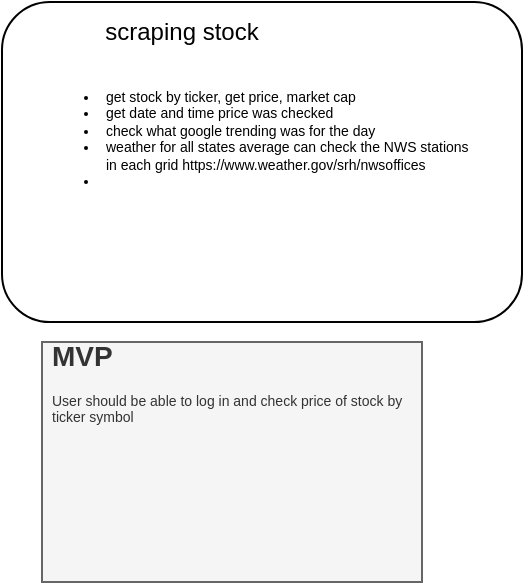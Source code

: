 <mxfile version="20.8.10" type="github">
  <diagram id="BatEJgUIg3Dkc_VzbWdP" name="Page-1">
    <mxGraphModel dx="378" dy="215" grid="1" gridSize="10" guides="1" tooltips="1" connect="1" arrows="1" fold="1" page="1" pageScale="1" pageWidth="850" pageHeight="1100" math="0" shadow="0">
      <root>
        <mxCell id="0" />
        <mxCell id="1" parent="0" />
        <mxCell id="qQ67iQdJBUYJMhMAdBRw-4" value="" style="rounded=1;whiteSpace=wrap;html=1;" vertex="1" parent="1">
          <mxGeometry y="10" width="260" height="160" as="geometry" />
        </mxCell>
        <mxCell id="qQ67iQdJBUYJMhMAdBRw-1" value="scraping stock" style="text;html=1;strokeColor=none;fillColor=none;align=center;verticalAlign=middle;whiteSpace=wrap;rounded=0;" vertex="1" parent="1">
          <mxGeometry x="30" y="10" width="120" height="30" as="geometry" />
        </mxCell>
        <mxCell id="qQ67iQdJBUYJMhMAdBRw-7" value="&lt;ul style=&quot;font-size: 7px;&quot;&gt;&lt;li style=&quot;font-size: 7px;&quot;&gt;&lt;span style=&quot;background-color: initial; font-size: 7px;&quot;&gt;get stock by ticker,&amp;nbsp;&lt;/span&gt;get price, market cap&lt;/li&gt;&lt;li style=&quot;font-size: 7px;&quot;&gt;get date and time price was checked&lt;/li&gt;&lt;li style=&quot;font-size: 7px;&quot;&gt;check what google trending was for the day&lt;/li&gt;&lt;li style=&quot;font-size: 7px;&quot;&gt;weather for all states average can check the NWS stations in each grid https://www.weather.gov/srh/nwsoffices&lt;/li&gt;&lt;li style=&quot;font-size: 7px;&quot;&gt;&lt;br&gt;&lt;/li&gt;&lt;/ul&gt;" style="text;strokeColor=none;fillColor=none;html=1;whiteSpace=wrap;verticalAlign=top;overflow=hidden;align=left;fontSize=7;" vertex="1" parent="1">
          <mxGeometry x="10" y="40" width="230" height="120" as="geometry" />
        </mxCell>
        <mxCell id="qQ67iQdJBUYJMhMAdBRw-15" value="&lt;h1&gt;MVP&lt;/h1&gt;&lt;p&gt;User should be able to log in and check price of stock by ticker symbol&lt;/p&gt;" style="text;html=1;spacing=5;spacingTop=-20;whiteSpace=wrap;overflow=hidden;rounded=0;fontSize=7;fillColor=#f5f5f5;strokeColor=#666666;fontColor=#333333;" vertex="1" parent="1">
          <mxGeometry x="20" y="180" width="190" height="120" as="geometry" />
        </mxCell>
      </root>
    </mxGraphModel>
  </diagram>
</mxfile>
